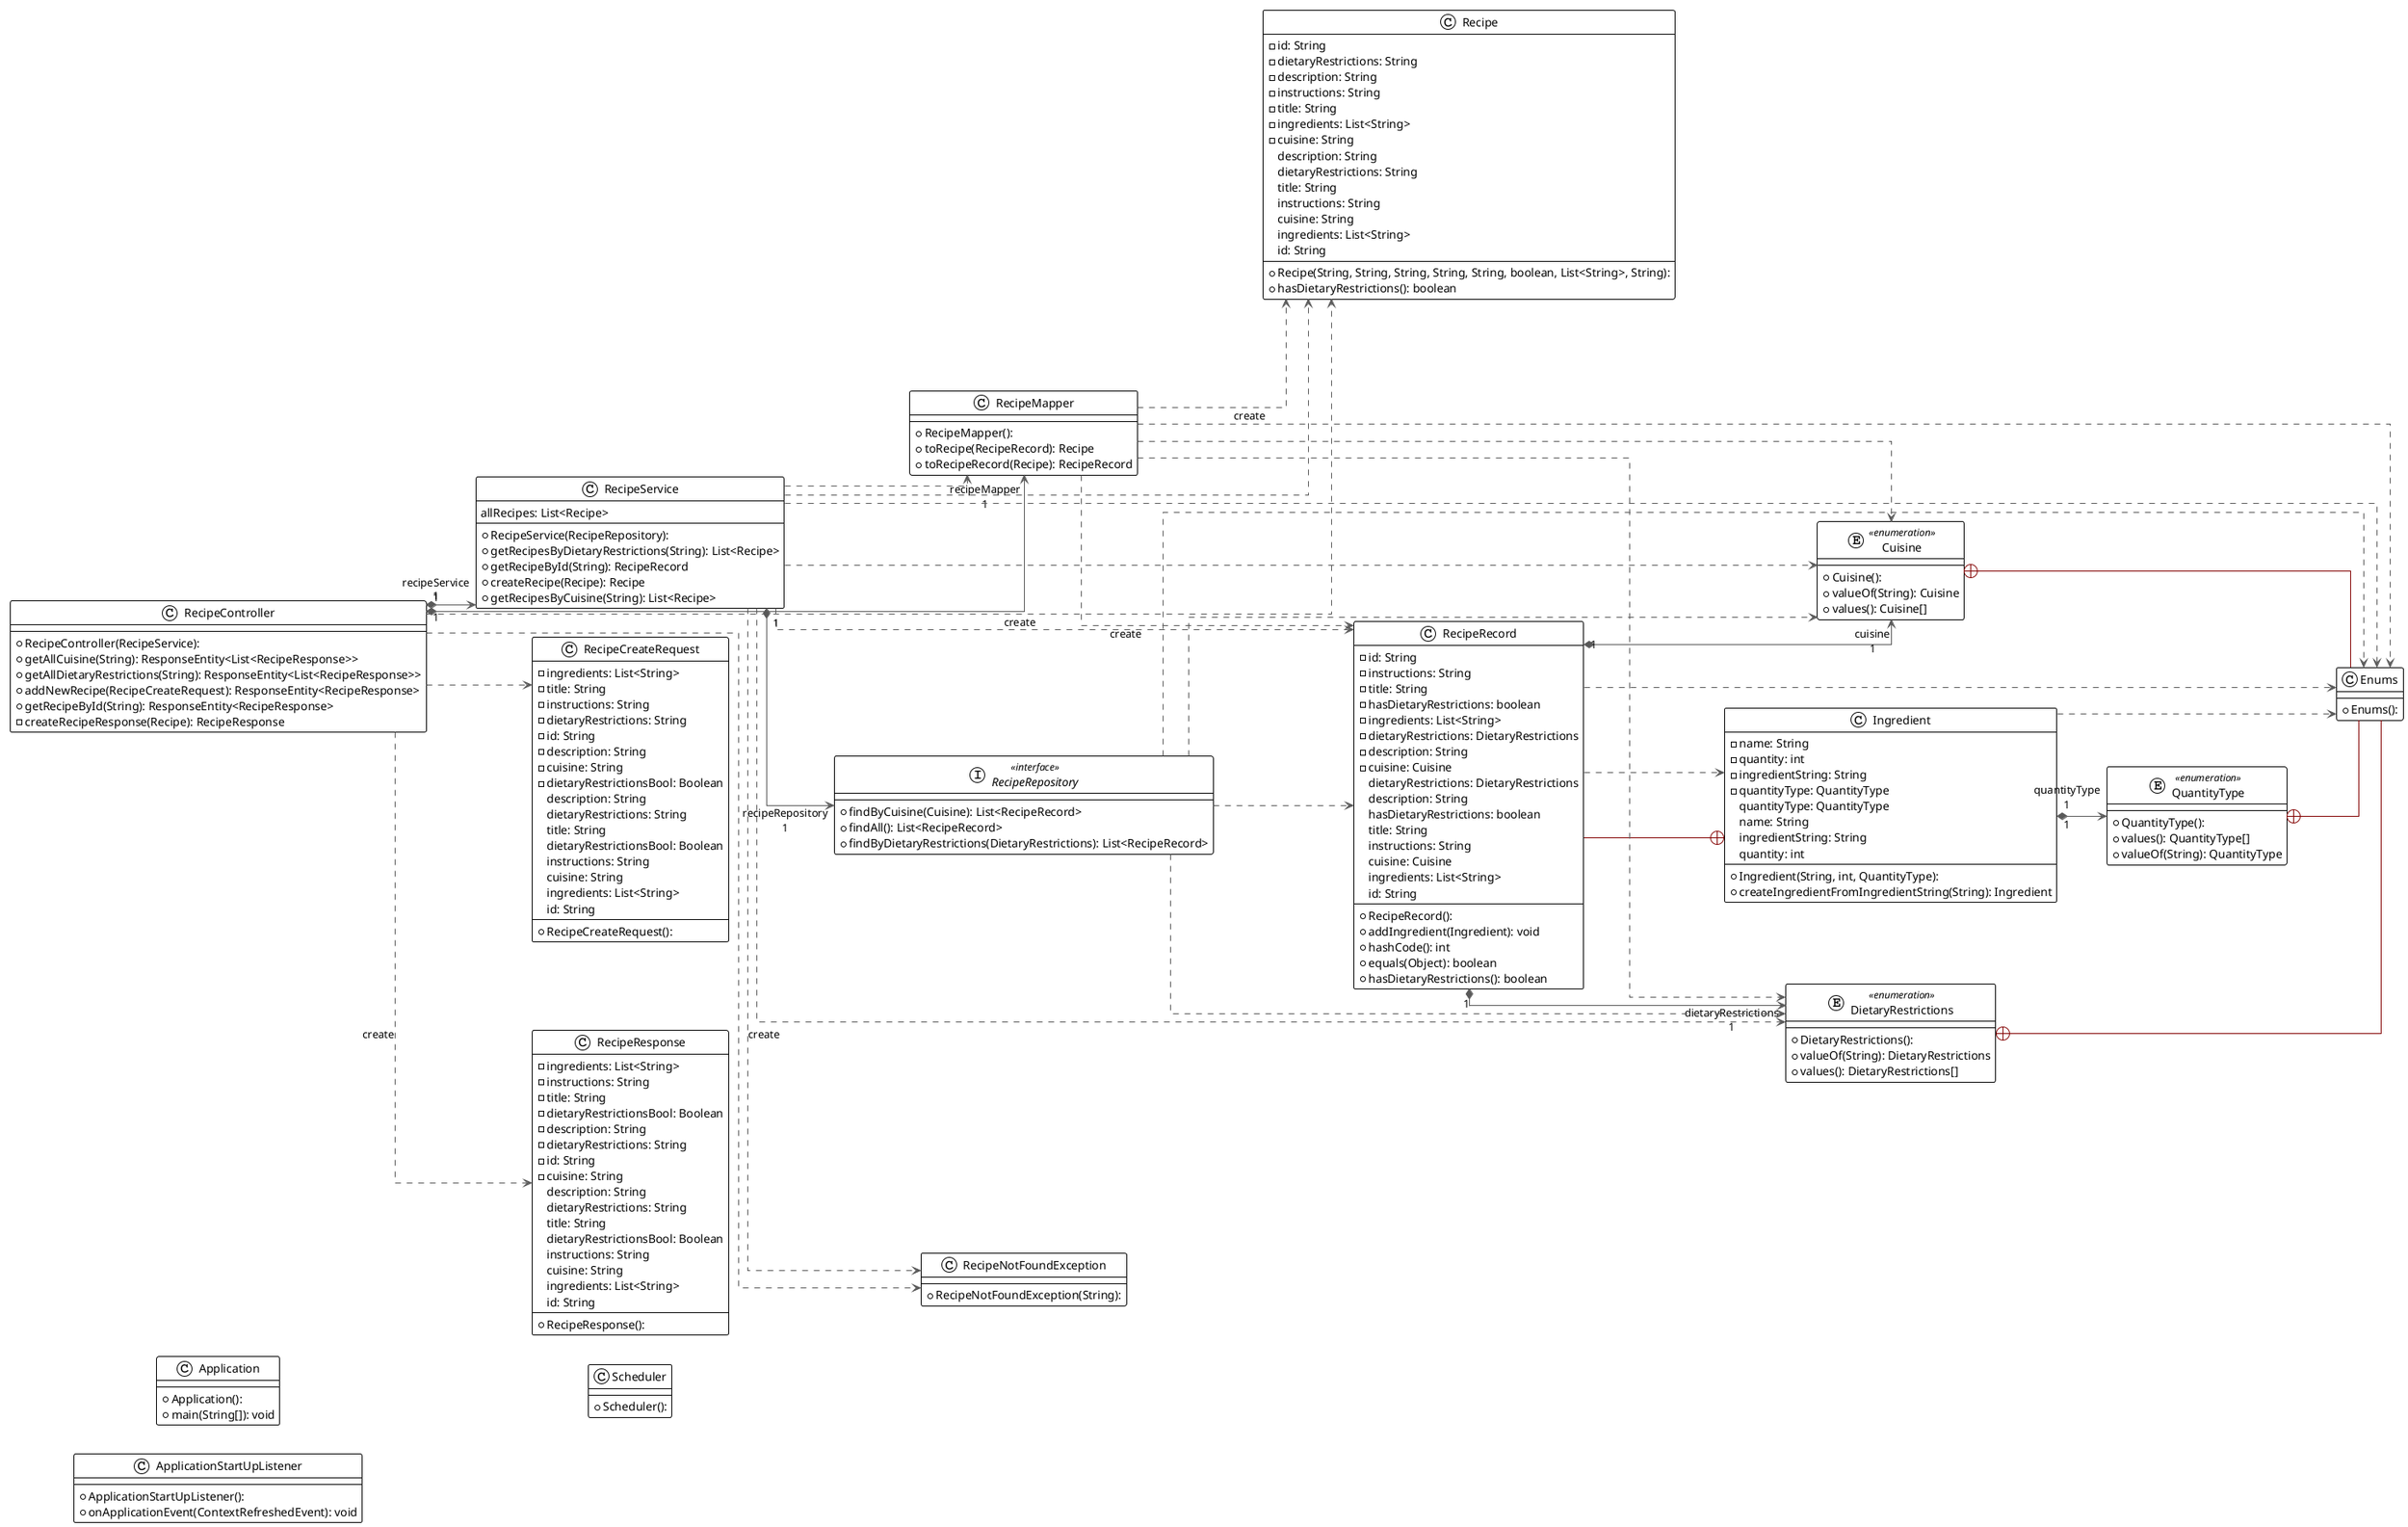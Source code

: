 @startuml

!theme plain
left to right direction
skinparam linetype ortho

class Application {
  + Application(): 
  + main(String[]): void
}
class ApplicationStartUpListener {
  + ApplicationStartUpListener(): 
  + onApplicationEvent(ContextRefreshedEvent): void
}
enum Cuisine << enumeration >> {
  + Cuisine(): 
  + valueOf(String): Cuisine
  + values(): Cuisine[]
}
enum DietaryRestrictions << enumeration >> {
  + DietaryRestrictions(): 
  + valueOf(String): DietaryRestrictions
  + values(): DietaryRestrictions[]
}
class Enums {
  + Enums(): 
}
class Ingredient {
  + Ingredient(String, int, QuantityType): 
  - name: String
  - quantity: int
  - ingredientString: String
  - quantityType: QuantityType
  + createIngredientFromIngredientString(String): Ingredient
   quantityType: QuantityType
   name: String
   ingredientString: String
   quantity: int
}
enum QuantityType << enumeration >> {
  + QuantityType(): 
  + values(): QuantityType[]
  + valueOf(String): QuantityType
}
class Recipe {
  + Recipe(String, String, String, String, String, boolean, List<String>, String): 
  - id: String
  - dietaryRestrictions: String
  - description: String
  - instructions: String
  - title: String
  - ingredients: List<String>
  - cuisine: String
  + hasDietaryRestrictions(): boolean
   description: String
   dietaryRestrictions: String
   title: String
   instructions: String
   cuisine: String
   ingredients: List<String>
   id: String
}
class RecipeController {
  + RecipeController(RecipeService): 
  + getAllCuisine(String): ResponseEntity<List<RecipeResponse>>
  + getAllDietaryRestrictions(String): ResponseEntity<List<RecipeResponse>>
  + addNewRecipe(RecipeCreateRequest): ResponseEntity<RecipeResponse>
  + getRecipeById(String): ResponseEntity<RecipeResponse>
  - createRecipeResponse(Recipe): RecipeResponse
}
class RecipeCreateRequest {
  + RecipeCreateRequest(): 
  - ingredients: List<String>
  - title: String
  - instructions: String
  - dietaryRestrictions: String
  - id: String
  - description: String
  - cuisine: String
  - dietaryRestrictionsBool: Boolean
   description: String
   dietaryRestrictions: String
   title: String
   dietaryRestrictionsBool: Boolean
   instructions: String
   cuisine: String
   ingredients: List<String>
   id: String
}
class RecipeMapper {
  + RecipeMapper(): 
  + toRecipe(RecipeRecord): Recipe
  + toRecipeRecord(Recipe): RecipeRecord
}
class RecipeNotFoundException {
  + RecipeNotFoundException(String): 
}
class RecipeRecord {
  + RecipeRecord(): 
  - id: String
  - instructions: String
  - title: String
  - hasDietaryRestrictions: boolean
  - ingredients: List<String>
  - dietaryRestrictions: DietaryRestrictions
  - description: String
  - cuisine: Cuisine
  + addIngredient(Ingredient): void
  + hashCode(): int
  + equals(Object): boolean
  + hasDietaryRestrictions(): boolean
   dietaryRestrictions: DietaryRestrictions
   description: String
   hasDietaryRestrictions: boolean
   title: String
   instructions: String
   cuisine: Cuisine
   ingredients: List<String>
   id: String
}
interface RecipeRepository << interface >> {
  + findByCuisine(Cuisine): List<RecipeRecord>
  + findAll(): List<RecipeRecord>
  + findByDietaryRestrictions(DietaryRestrictions): List<RecipeRecord>
}
class RecipeResponse {
  + RecipeResponse(): 
  - ingredients: List<String>
  - instructions: String
  - title: String
  - dietaryRestrictionsBool: Boolean
  - description: String
  - dietaryRestrictions: String
  - id: String
  - cuisine: String
   description: String
   dietaryRestrictions: String
   title: String
   dietaryRestrictionsBool: Boolean
   instructions: String
   cuisine: String
   ingredients: List<String>
   id: String
}
class RecipeService {
  + RecipeService(RecipeRepository): 
  + getRecipesByDietaryRestrictions(String): List<Recipe>
  + getRecipeById(String): RecipeRecord
  + createRecipe(Recipe): Recipe
  + getRecipesByCuisine(String): List<Recipe>
   allRecipes: List<Recipe>
}
class Scheduler {
  + Scheduler(): 
}

Cuisine                     +-[#820000,plain]-  Enums                      
DietaryRestrictions         +-[#820000,plain]-  Enums                      
Ingredient                  -[#595959,dashed]->  Enums                      
Ingredient                 "1" *-[#595959,plain]-> "quantityType\n1" QuantityType               
Ingredient                  +-[#820000,plain]-  RecipeRecord               
QuantityType                +-[#820000,plain]-  Enums                      
RecipeController            -[#595959,dashed]->  Recipe                     : "«create»"
RecipeController            -[#595959,dashed]->  RecipeCreateRequest        
RecipeController           "1" *-[#595959,plain]-> "recipeMapper\n1" RecipeMapper               
RecipeController            -[#595959,dashed]->  RecipeNotFoundException    
RecipeController            -[#595959,dashed]->  RecipeResponse             : "«create»"
RecipeController           "1" *-[#595959,plain]-> "recipeService\n1" RecipeService              
RecipeMapper                -[#595959,dashed]->  Cuisine                    
RecipeMapper                -[#595959,dashed]->  DietaryRestrictions        
RecipeMapper                -[#595959,dashed]->  Enums                      
RecipeMapper                -[#595959,dashed]->  Recipe                     : "«create»"
RecipeMapper                -[#595959,dashed]->  RecipeRecord               : "«create»"
RecipeRecord               "1" *-[#595959,plain]-> "cuisine\n1" Cuisine                    
RecipeRecord               "1" *-[#595959,plain]-> "dietaryRestrictions\n1" DietaryRestrictions        
RecipeRecord                -[#595959,dashed]->  Enums                      
RecipeRecord                -[#595959,dashed]->  Ingredient                 
RecipeRepository            -[#595959,dashed]->  Cuisine                    
RecipeRepository            -[#595959,dashed]->  DietaryRestrictions        
RecipeRepository            -[#595959,dashed]->  Enums                      
RecipeRepository            -[#595959,dashed]->  RecipeRecord               
RecipeService               -[#595959,dashed]->  Cuisine                    
RecipeService               -[#595959,dashed]->  DietaryRestrictions        
RecipeService               -[#595959,dashed]->  Enums                      
RecipeService               -[#595959,dashed]->  Recipe                     
RecipeService               -[#595959,dashed]->  RecipeMapper               
RecipeService               -[#595959,dashed]->  RecipeNotFoundException    : "«create»"
RecipeService               -[#595959,dashed]->  RecipeRecord               
RecipeService              "1" *-[#595959,plain]-> "recipeRepository\n1" RecipeRepository           
@enduml

